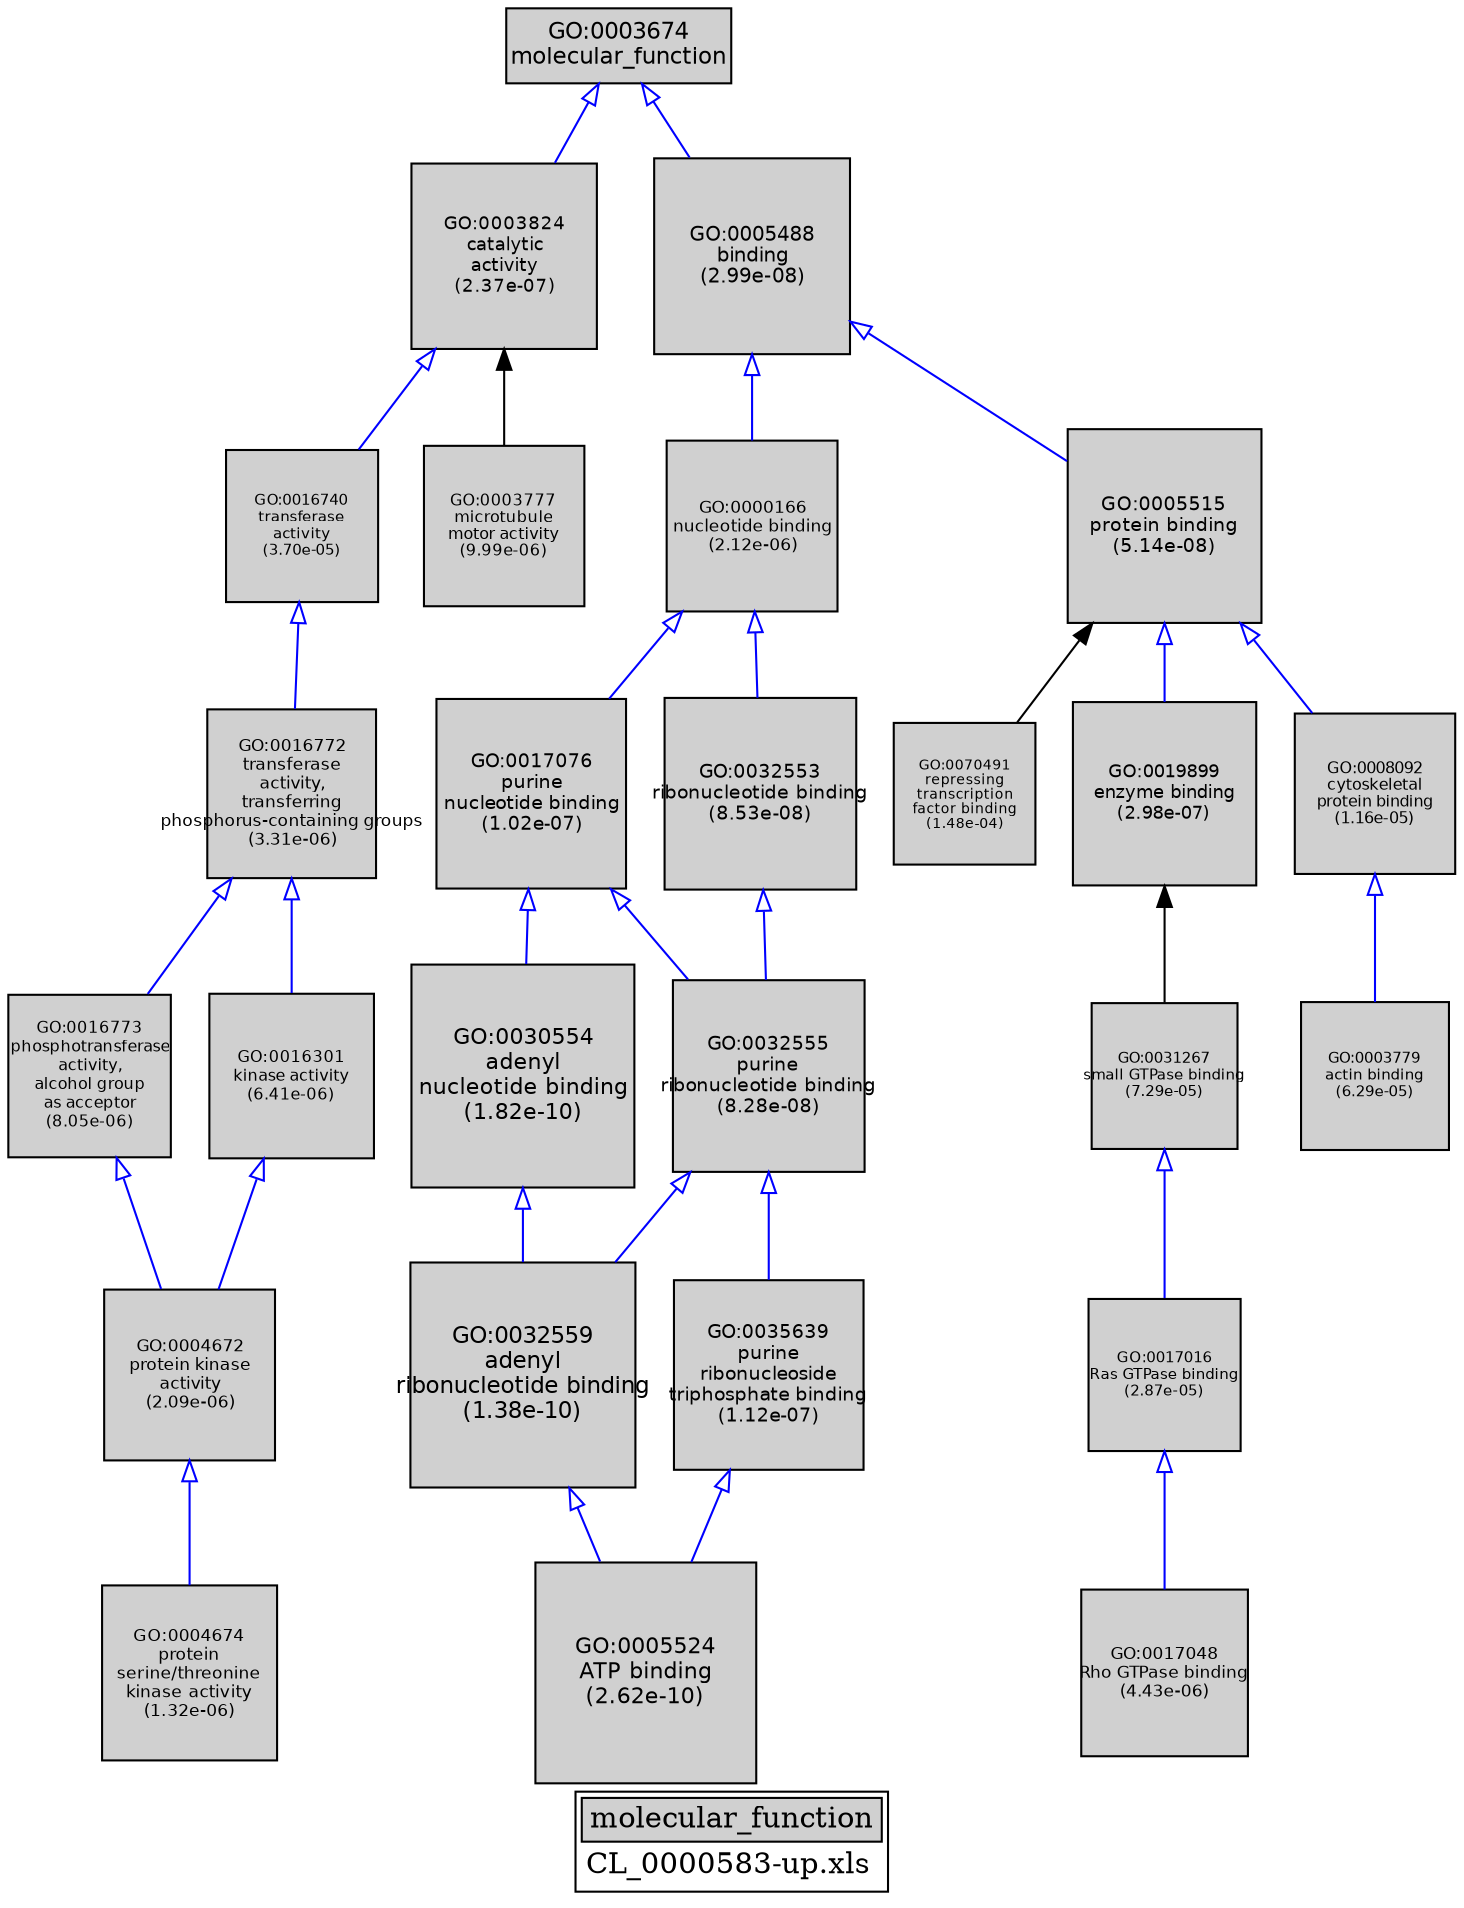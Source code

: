 digraph "molecular_function" {
graph [ bgcolor = "#FFFFFF", label = <<TABLE COLOR="black" BGCOLOR="white"><TR><TD COLSPAN="2" BGCOLOR="#D0D0D0"><FONT COLOR="black">molecular_function</FONT></TD></TR><TR><TD BORDER="0">CL_0000583-up.xls</TD></TR></TABLE>> ];
node [ fontname = "Helvetica" ];

subgraph "nodes" {

node [ style = "filled", fixedsize = "true", width = 1, shape = "box", fontsize = 9, fillcolor = "#D0D0D0", fontcolor = "black", color = "black" ];

"GO:0003674" [ URL = "#GO:0003674", label = <<TABLE BORDER="0"><TR><TD>GO:0003674<BR/>molecular_function</TD></TR></TABLE>>, width = 1.5, shape = "box", fontsize = 10.8 ];
"GO:0005524" [ URL = "#GO:0005524", label = <<TABLE BORDER="0"><TR><TD>GO:0005524<BR/>ATP binding<BR/>(2.62e-10)</TD></TR></TABLE>>, width = 1.4787891827, shape = "box", fontsize = 10.6472821155, height = 1.4787891827 ];
"GO:0032559" [ URL = "#GO:0032559", label = <<TABLE BORDER="0"><TR><TD>GO:0032559<BR/>adenyl<BR/>ribonucleotide binding<BR/>(1.38e-10)</TD></TR></TABLE>>, width = 1.5, shape = "box", fontsize = 10.8, height = 1.5 ];
"GO:0004672" [ URL = "#GO:0004672", label = <<TABLE BORDER="0"><TR><TD>GO:0004672<BR/>protein kinase<BR/>activity<BR/>(2.09e-06)</TD></TR></TABLE>>, width = 1.14045204048, shape = "box", fontsize = 8.21125469148, height = 1.14045204048 ];
"GO:0016773" [ URL = "#GO:0016773", label = <<TABLE BORDER="0"><TR><TD>GO:0016773<BR/>phosphotransferase<BR/>activity,<BR/>alcohol group<BR/>as acceptor<BR/>(8.05e-06)</TD></TR></TABLE>>, width = 1.08046101366, shape = "box", fontsize = 7.77931929833, height = 1.08046101366 ];
"GO:0003824" [ URL = "#GO:0003824", label = <<TABLE BORDER="0"><TR><TD>GO:0003824<BR/>catalytic<BR/>activity<BR/>(2.37e-07)</TD></TR></TABLE>>, width = 1.23100936557, shape = "box", fontsize = 8.86326743212, height = 1.23100936557 ];
"GO:0000166" [ URL = "#GO:0000166", label = <<TABLE BORDER="0"><TR><TD>GO:0000166<BR/>nucleotide binding<BR/>(2.12e-06)</TD></TR></TABLE>>, width = 1.13976766102, shape = "box", fontsize = 8.20632715933, height = 1.13976766102 ];
"GO:0070491" [ URL = "#GO:0070491", label = <<TABLE BORDER="0"><TR><TD>GO:0070491<BR/>repressing<BR/>transcription<BR/>factor binding<BR/>(1.48e-04)</TD></TR></TABLE>>, width = 0.938137706202, shape = "box", fontsize = 6.75459148465, height = 0.938137706202 ];
"GO:0016301" [ URL = "#GO:0016301", label = <<TABLE BORDER="0"><TR><TD>GO:0016301<BR/>kinase activity<BR/>(6.41e-06)</TD></TR></TABLE>>, width = 1.09081495665, shape = "box", fontsize = 7.85386768786, height = 1.09081495665 ];
"GO:0035639" [ URL = "#GO:0035639", label = <<TABLE BORDER="0"><TR><TD>GO:0035639<BR/>purine<BR/>ribonucleoside<BR/>triphosphate binding<BR/>(1.12e-07)</TD></TR></TABLE>>, width = 1.26052301949, shape = "box", fontsize = 9.07576574031, height = 1.26052301949 ];
"GO:0016740" [ URL = "#GO:0016740", label = <<TABLE BORDER="0"><TR><TD>GO:0016740<BR/>transferase<BR/>activity<BR/>(3.70e-05)</TD></TR></TABLE>>, width = 1.00839552862, shape = "box", fontsize = 7.26044780607, height = 1.00839552862 ];
"GO:0017048" [ URL = "#GO:0017048", label = <<TABLE BORDER="0"><TR><TD>GO:0017048<BR/>Rho GTPase binding<BR/>(4.43e-06)</TD></TR></TABLE>>, width = 1.10735616587, shape = "box", fontsize = 7.97296439426, height = 1.10735616587 ];
"GO:0016772" [ URL = "#GO:0016772", label = <<TABLE BORDER="0"><TR><TD>GO:0016772<BR/>transferase<BR/>activity,<BR/>transferring<BR/>phosphorus-containing groups<BR/>(3.31e-06)</TD></TR></TABLE>>, width = 1.12028186905, shape = "box", fontsize = 8.06602945713, height = 1.12028186905 ];
"GO:0005488" [ URL = "#GO:0005488", label = <<TABLE BORDER="0"><TR><TD>GO:0005488<BR/>binding<BR/>(2.99e-08)</TD></TR></TABLE>>, width = 1.3112948546, shape = "box", fontsize = 9.44132295311, height = 1.3112948546 ];
"GO:0017016" [ URL = "#GO:0017016", label = <<TABLE BORDER="0"><TR><TD>GO:0017016<BR/>Ras GTPase binding<BR/>(2.87e-05)</TD></TR></TABLE>>, width = 1.02076190233, shape = "box", fontsize = 7.34948569676, height = 1.02076190233 ];
"GO:0019899" [ URL = "#GO:0019899", label = <<TABLE BORDER="0"><TR><TD>GO:0019899<BR/>enzyme binding<BR/>(2.98e-07)</TD></TR></TABLE>>, width = 1.22177824356, shape = "box", fontsize = 8.79680335365, height = 1.22177824356 ];
"GO:0017076" [ URL = "#GO:0017076", label = <<TABLE BORDER="0"><TR><TD>GO:0017076<BR/>purine<BR/>nucleotide binding<BR/>(1.02e-07)</TD></TR></TABLE>>, width = 1.26438949789, shape = "box", fontsize = 9.10360438483, height = 1.26438949789 ];
"GO:0032553" [ URL = "#GO:0032553", label = <<TABLE BORDER="0"><TR><TD>GO:0032553<BR/>ribonucleotide binding<BR/>(8.53e-08)</TD></TR></TABLE>>, width = 1.2712189965, shape = "box", fontsize = 9.15277677481, height = 1.2712189965 ];
"GO:0008092" [ URL = "#GO:0008092", label = <<TABLE BORDER="0"><TR><TD>GO:0008092<BR/>cytoskeletal<BR/>protein binding<BR/>(1.16e-05)</TD></TR></TABLE>>, width = 1.06347626372, shape = "box", fontsize = 7.6570290988, height = 1.06347626372 ];
"GO:0030554" [ URL = "#GO:0030554", label = <<TABLE BORDER="0"><TR><TD>GO:0030554<BR/>adenyl<BR/>nucleotide binding<BR/>(1.82e-10)</TD></TR></TABLE>>, width = 1.49093520204, shape = "box", fontsize = 10.7347334547, height = 1.49093520204 ];
"GO:0032555" [ URL = "#GO:0032555", label = <<TABLE BORDER="0"><TR><TD>GO:0032555<BR/>purine<BR/>ribonucleotide binding<BR/>(8.28e-08)</TD></TR></TABLE>>, width = 1.27235898935, shape = "box", fontsize = 9.16098472329, height = 1.27235898935 ];
"GO:0005515" [ URL = "#GO:0005515", label = <<TABLE BORDER="0"><TR><TD>GO:0005515<BR/>protein binding<BR/>(5.14e-08)</TD></TR></TABLE>>, width = 1.29070195465, shape = "box", fontsize = 9.29305407349, height = 1.29070195465 ];
"GO:0031267" [ URL = "#GO:0031267", label = <<TABLE BORDER="0"><TR><TD>GO:0031267<BR/>small GTPase binding<BR/>(7.29e-05)</TD></TR></TABLE>>, width = 0.974620609639, shape = "box", fontsize = 7.0172683894, height = 0.974620609639 ];
"GO:0003779" [ URL = "#GO:0003779", label = <<TABLE BORDER="0"><TR><TD>GO:0003779<BR/>actin binding<BR/>(6.29e-05)</TD></TR></TABLE>>, width = 0.98212781539, shape = "box", fontsize = 7.07132027081, height = 0.98212781539 ];
"GO:0003777" [ URL = "#GO:0003777", label = <<TABLE BORDER="0"><TR><TD>GO:0003777<BR/>microtubule<BR/>motor activity<BR/>(9.99e-06)</TD></TR></TABLE>>, width = 1.07052724985, shape = "box", fontsize = 7.70779619892, height = 1.07052724985 ];
"GO:0004674" [ URL = "#GO:0004674", label = <<TABLE BORDER="0"><TR><TD>GO:0004674<BR/>protein<BR/>serine/threonine<BR/>kinase activity<BR/>(1.32e-06)</TD></TR></TABLE>>, width = 1.16011385592, shape = "box", fontsize = 8.35281976261, height = 1.16011385592 ];
}
subgraph "edges" {


edge [ dir = "back", weight = 1 ];
subgraph "regulates" {


edge [ color = "cyan", arrowtail = "none" ];
subgraph "positive" {


edge [ color = "green", arrowtail = "vee" ];
}
subgraph "negative" {


edge [ color = "red", arrowtail = "tee" ];
}
}
subgraph "part_of" {


edge [ color = "purple", arrowtail = "diamond", weight = 2.5 ];
}
subgraph "is_a" {


edge [ color = "blue", arrowtail = "empty", weight = 5.0 ];
"GO:0016301" -> "GO:0004672";
"GO:0008092" -> "GO:0003779";
"GO:0016773" -> "GO:0004672";
"GO:0005488" -> "GO:0000166";
"GO:0016772" -> "GO:0016301";
"GO:0017076" -> "GO:0032555";
"GO:0032555" -> "GO:0035639";
"GO:0016740" -> "GO:0016772";
"GO:0032559" -> "GO:0005524";
"GO:0000166" -> "GO:0032553";
"GO:0017076" -> "GO:0030554";
"GO:0003674" -> "GO:0003824";
"GO:0005515" -> "GO:0019899";
"GO:0035639" -> "GO:0005524";
"GO:0005515" -> "GO:0008092";
"GO:0005488" -> "GO:0005515";
"GO:0016772" -> "GO:0016773";
"GO:0031267" -> "GO:0017016";
"GO:0004672" -> "GO:0004674";
"GO:0000166" -> "GO:0017076";
"GO:0003824" -> "GO:0016740";
"GO:0017016" -> "GO:0017048";
"GO:0032553" -> "GO:0032555";
"GO:0030554" -> "GO:0032559";
"GO:0032555" -> "GO:0032559";
"GO:0003674" -> "GO:0005488";
}
"GO:0019899" -> "GO:0031267";
"GO:0003824" -> "GO:0003777";
"GO:0005515" -> "GO:0070491";
}
}
